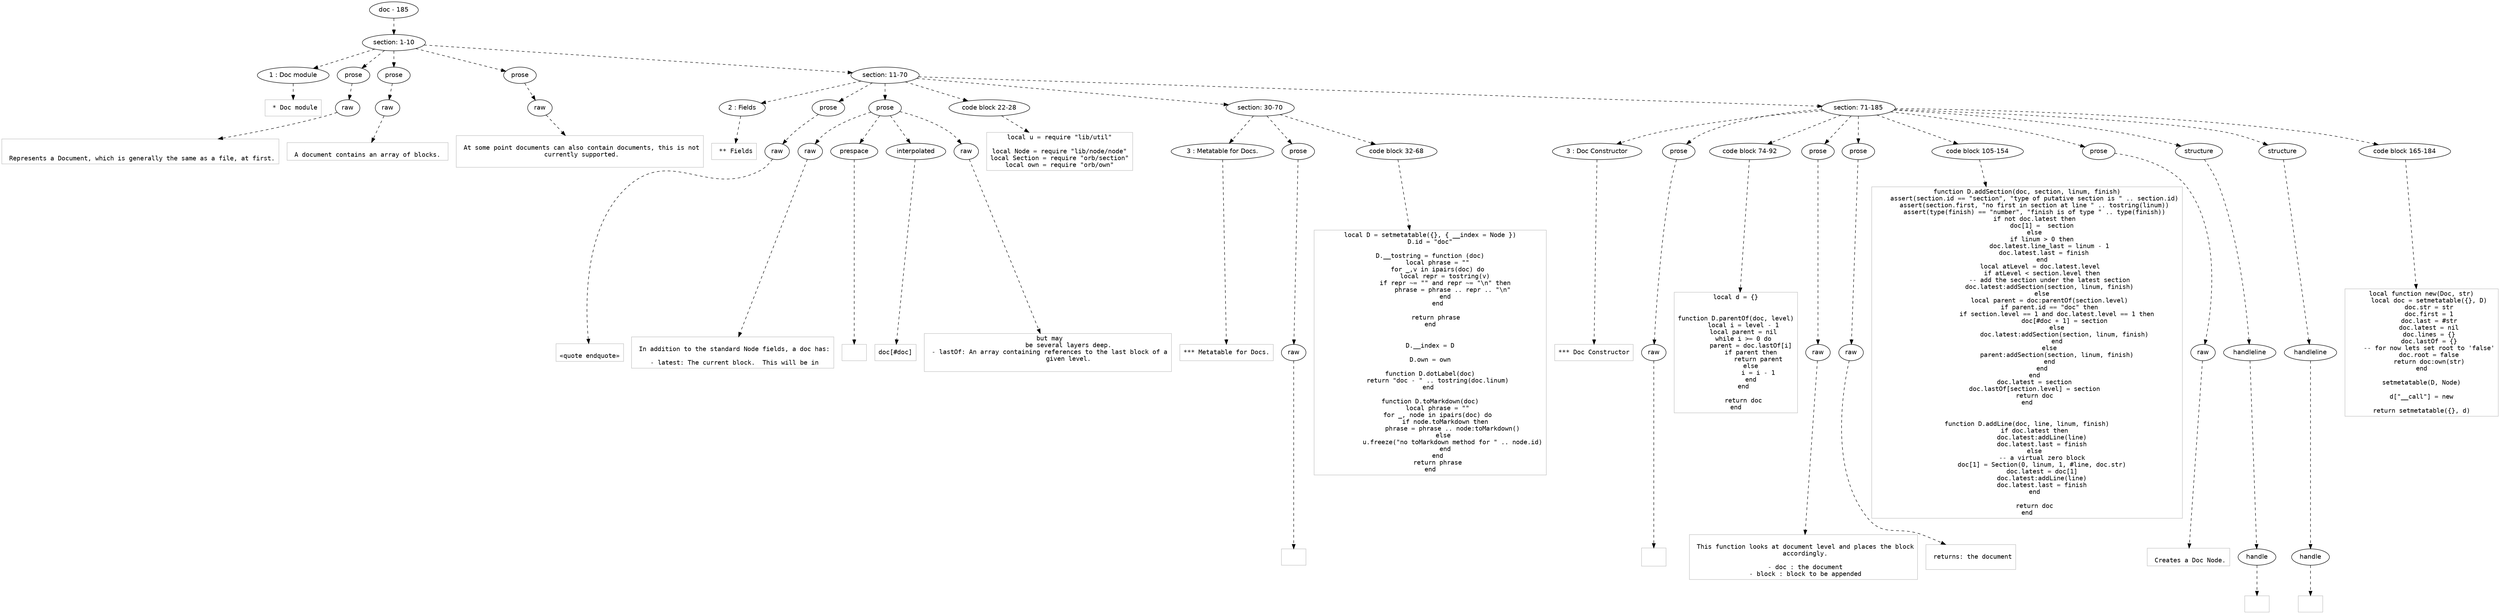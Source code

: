 digraph lpegNode {

node [fontname=Helvetica]
edge [style=dashed]

doc_0 [label="doc - 185"]


doc_0 -> { section_1}
{rank=same; section_1}

section_1 [label="section: 1-10"]


// END RANK doc_0

section_1 -> { header_2 prose_3 prose_4 prose_5 section_6}
{rank=same; header_2 prose_3 prose_4 prose_5 section_6}

header_2 [label="1 : Doc module"]

prose_3 [label="prose"]

prose_4 [label="prose"]

prose_5 [label="prose"]

section_6 [label="section: 11-70"]


// END RANK section_1

header_2 -> leaf_7
leaf_7  [color=Gray,shape=rectangle,fontname=Inconsolata,label=" * Doc module"]
// END RANK header_2

prose_3 -> { raw_8}
{rank=same; raw_8}

raw_8 [label="raw"]


// END RANK prose_3

raw_8 -> leaf_9
leaf_9  [color=Gray,shape=rectangle,fontname=Inconsolata,label="

 Represents a Document, which is generally the same as a file, at first.
"]
// END RANK raw_8

prose_4 -> { raw_10}
{rank=same; raw_10}

raw_10 [label="raw"]


// END RANK prose_4

raw_10 -> leaf_11
leaf_11  [color=Gray,shape=rectangle,fontname=Inconsolata,label="
 A document contains an array of blocks. 
"]
// END RANK raw_10

prose_5 -> { raw_12}
{rank=same; raw_12}

raw_12 [label="raw"]


// END RANK prose_5

raw_12 -> leaf_13
leaf_13  [color=Gray,shape=rectangle,fontname=Inconsolata,label="
 At some point documents can also contain documents, this is not
 currently supported.

"]
// END RANK raw_12

section_6 -> { header_14 prose_15 prose_16 codeblock_17 section_18 section_19}
{rank=same; header_14 prose_15 prose_16 codeblock_17 section_18 section_19}

header_14 [label="2 : Fields"]

prose_15 [label="prose"]

prose_16 [label="prose"]

codeblock_17 [label="code block 22-28"]

section_18 [label="section: 30-70"]

section_19 [label="section: 71-185"]


// END RANK section_6

header_14 -> leaf_20
leaf_20  [color=Gray,shape=rectangle,fontname=Inconsolata,label=" ** Fields"]
// END RANK header_14

prose_15 -> { raw_21}
{rank=same; raw_21}

raw_21 [label="raw"]


// END RANK prose_15

raw_21 -> leaf_22
leaf_22  [color=Gray,shape=rectangle,fontname=Inconsolata,label="
«quote endquote»
"]
// END RANK raw_21

prose_16 -> { raw_23 prespace_24 interpolated_25 raw_26}
{rank=same; raw_23 prespace_24 interpolated_25 raw_26}

raw_23 [label="raw"]

prespace_24 [label="prespace"]

interpolated_25 [label="interpolated"]

raw_26 [label="raw"]


// END RANK prose_16

raw_23 -> leaf_27
leaf_27  [color=Gray,shape=rectangle,fontname=Inconsolata,label="
 In addition to the standard Node fields, a doc has:
 
 - latest: The current block.  This will be in"]
// END RANK raw_23

prespace_24 -> leaf_28
leaf_28  [color=Gray,shape=rectangle,fontname=Inconsolata,label=" "]
// END RANK prespace_24

interpolated_25 -> leaf_29
leaf_29  [color=Gray,shape=rectangle,fontname=Inconsolata,label="doc[#doc]"]
// END RANK interpolated_25

raw_26 -> leaf_30
leaf_30  [color=Gray,shape=rectangle,fontname=Inconsolata,label=" but may
           be several layers deep.
 - lastOf: An array containing references to the last block of a
           given level.

"]
// END RANK raw_26

codeblock_17 -> leaf_31
leaf_31  [color=Gray,shape=rectangle,fontname=Inconsolata,label="local u = require \"lib/util\"

local Node = require \"lib/node/node\"
local Section = require \"orb/section\"
local own = require \"orb/own\""]
// END RANK codeblock_17

section_18 -> { header_32 prose_33 codeblock_34}
{rank=same; header_32 prose_33 codeblock_34}

header_32 [label="3 : Metatable for Docs."]

prose_33 [label="prose"]

codeblock_34 [label="code block 32-68"]


// END RANK section_18

header_32 -> leaf_35
leaf_35  [color=Gray,shape=rectangle,fontname=Inconsolata,label="*** Metatable for Docs."]
// END RANK header_32

prose_33 -> { raw_36}
{rank=same; raw_36}

raw_36 [label="raw"]


// END RANK prose_33

raw_36 -> leaf_37
leaf_37  [color=Gray,shape=rectangle,fontname=Inconsolata,label="
"]
// END RANK raw_36

codeblock_34 -> leaf_38
leaf_38  [color=Gray,shape=rectangle,fontname=Inconsolata,label="local D = setmetatable({}, { __index = Node })
D.id = \"doc\"

D.__tostring = function (doc)
    local phrase = \"\"
    for _,v in ipairs(doc) do
        local repr = tostring(v)
        if repr ~= \"\" and repr ~= \"\\n\" then
            phrase = phrase .. repr .. \"\\n\"
        end
    end

    return phrase 
end


D.__index = D

D.own = own

function D.dotLabel(doc)
    return \"doc - \" .. tostring(doc.linum)
end 

function D.toMarkdown(doc)
    local phrase = \"\"
    for _, node in ipairs(doc) do
        if node.toMarkdown then
            phrase = phrase .. node:toMarkdown()
        else 
            u.freeze(\"no toMarkdown method for \" .. node.id)
        end
    end
    return phrase
end"]
// END RANK codeblock_34

section_19 -> { header_39 prose_40 codeblock_41 prose_42 prose_43 codeblock_44 prose_45 structure_46 structure_47 codeblock_48}
{rank=same; header_39 prose_40 codeblock_41 prose_42 prose_43 codeblock_44 prose_45 structure_46 structure_47 codeblock_48}

header_39 [label="3 : Doc Constructor"]

prose_40 [label="prose"]

codeblock_41 [label="code block 74-92"]

prose_42 [label="prose"]

prose_43 [label="prose"]

codeblock_44 [label="code block 105-154"]

prose_45 [label="prose"]

structure_46 [label="structure"]

structure_47 [label="structure"]

codeblock_48 [label="code block 165-184"]


// END RANK section_19

header_39 -> leaf_49
leaf_49  [color=Gray,shape=rectangle,fontname=Inconsolata,label="*** Doc Constructor"]
// END RANK header_39

prose_40 -> { raw_50}
{rank=same; raw_50}

raw_50 [label="raw"]


// END RANK prose_40

raw_50 -> leaf_51
leaf_51  [color=Gray,shape=rectangle,fontname=Inconsolata,label="

"]
// END RANK raw_50

codeblock_41 -> leaf_52
leaf_52  [color=Gray,shape=rectangle,fontname=Inconsolata,label="local d = {}


function D.parentOf(doc, level)
    local i = level - 1
    local parent = nil
    while i >= 0 do
        parent = doc.lastOf[i]
        if parent then
            return parent
        else
            i = i - 1
        end
    end

    return doc
end"]
// END RANK codeblock_41

prose_42 -> { raw_53}
{rank=same; raw_53}

raw_53 [label="raw"]


// END RANK prose_42

raw_53 -> leaf_54
leaf_54  [color=Gray,shape=rectangle,fontname=Inconsolata,label="
 This function looks at document level and places the block
 accordingly.
 
 - doc : the document
 - block : block to be appended
"]
// END RANK raw_53

prose_43 -> { raw_55}
{rank=same; raw_55}

raw_55 [label="raw"]


// END RANK prose_43

raw_55 -> leaf_56
leaf_56  [color=Gray,shape=rectangle,fontname=Inconsolata,label="
 returns: the document

"]
// END RANK raw_55

codeblock_44 -> leaf_57
leaf_57  [color=Gray,shape=rectangle,fontname=Inconsolata,label="function D.addSection(doc, section, linum, finish)
    assert(section.id == \"section\", \"type of putative section is \" .. section.id)
    assert(section.first, \"no first in section at line \" .. tostring(linum))
    assert(type(finish) == \"number\", \"finish is of type \" .. type(finish))
    if not doc.latest then
        doc[1] =  section
    else
        if linum > 0 then
            doc.latest.line_last = linum - 1
            doc.latest.last = finish   
        end
        local atLevel = doc.latest.level 
        if atLevel < section.level then
            -- add the section under the latest section
            doc.latest:addSection(section, linum, finish)
        else
            local parent = doc:parentOf(section.level)
            if parent.id == \"doc\" then
                if section.level == 1 and doc.latest.level == 1 then
                    doc[#doc + 1] = section
                else
                    doc.latest:addSection(section, linum, finish)
                end
            else
                parent:addSection(section, linum, finish)
            end
        end
    end
    doc.latest = section
    doc.lastOf[section.level] = section
    return doc
end


function D.addLine(doc, line, linum, finish)
    if doc.latest then
        doc.latest:addLine(line)
        doc.latest.last = finish
    else
        -- a virtual zero block
        doc[1] = Section(0, linum, 1, #line, doc.str)
        doc.latest = doc[1]
        doc.latest:addLine(line)
        doc.latest.last = finish
    end

    return doc
end"]
// END RANK codeblock_44

prose_45 -> { raw_58}
{rank=same; raw_58}

raw_58 [label="raw"]


// END RANK prose_45

raw_58 -> leaf_59
leaf_59  [color=Gray,shape=rectangle,fontname=Inconsolata,label="
 Creates a Doc Node.
"]
// END RANK raw_58

structure_46 -> { handleline_60}
{rank=same; handleline_60}

handleline_60 [label="handleline"]


// END RANK structure_46

handleline_60 -> { handle_61}
{rank=same; handle_61}

handle_61 [label="handle"]


// END RANK handleline_60

handle_61 -> leaf_62
leaf_62  [color=Gray,shape=rectangle,fontname=Inconsolata,label=""]
// END RANK handle_61

structure_47 -> { handleline_63}
{rank=same; handleline_63}

handleline_63 [label="handleline"]


// END RANK structure_47

handleline_63 -> { handle_64}
{rank=same; handle_64}

handle_64 [label="handle"]


// END RANK handleline_63

handle_64 -> leaf_65
leaf_65  [color=Gray,shape=rectangle,fontname=Inconsolata,label=""]
// END RANK handle_64

codeblock_48 -> leaf_66
leaf_66  [color=Gray,shape=rectangle,fontname=Inconsolata,label="local function new(Doc, str)
    local doc = setmetatable({}, D)
    doc.str = str
    doc.first = 1
    doc.last = #str
    doc.latest = nil
    doc.lines = {}
    doc.lastOf = {}
    -- for now lets set root to 'false'
    doc.root = false
    return doc:own(str)
end

setmetatable(D, Node)

d[\"__call\"] = new

return setmetatable({}, d)"]
// END RANK codeblock_48


}
